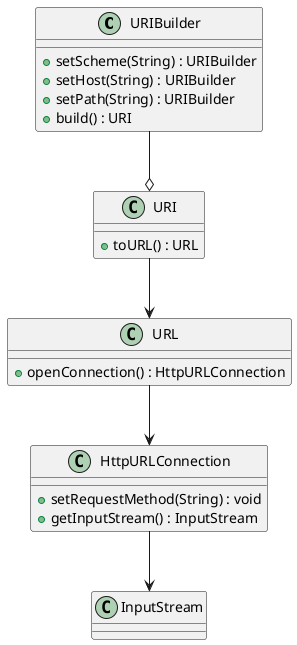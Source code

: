 @startuml

class URIBuilder{
  + setScheme(String) : URIBuilder
  + setHost(String) : URIBuilder
  + setPath(String) : URIBuilder
  + build() : URI
}

class URI {
  + toURL() : URL
}

class URL {
  + openConnection() : HttpURLConnection
}

class HttpURLConnection {
  + setRequestMethod(String) : void
  + getInputStream() : InputStream
}

class InputStream{
}

URIBuilder --o URI
URI --> URL
URL --> HttpURLConnection
HttpURLConnection --> InputStream

@enduml